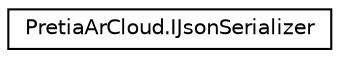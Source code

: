 digraph "Graphical Class Hierarchy"
{
 // LATEX_PDF_SIZE
  edge [fontname="Helvetica",fontsize="10",labelfontname="Helvetica",labelfontsize="10"];
  node [fontname="Helvetica",fontsize="10",shape=record];
  rankdir="LR";
  Node0 [label="PretiaArCloud.IJsonSerializer",height=0.2,width=0.4,color="black", fillcolor="white", style="filled",URL="$interfacePretiaArCloud_1_1IJsonSerializer.html",tooltip=" "];
}
